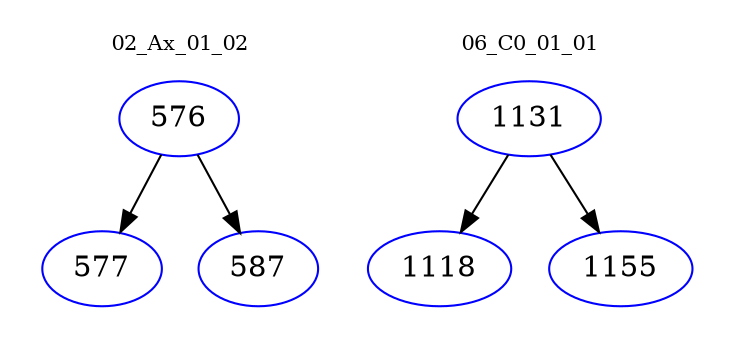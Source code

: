 digraph{
subgraph cluster_0 {
color = white
label = "02_Ax_01_02";
fontsize=10;
T0_576 [label="576", color="blue"]
T0_576 -> T0_577 [color="black"]
T0_577 [label="577", color="blue"]
T0_576 -> T0_587 [color="black"]
T0_587 [label="587", color="blue"]
}
subgraph cluster_1 {
color = white
label = "06_C0_01_01";
fontsize=10;
T1_1131 [label="1131", color="blue"]
T1_1131 -> T1_1118 [color="black"]
T1_1118 [label="1118", color="blue"]
T1_1131 -> T1_1155 [color="black"]
T1_1155 [label="1155", color="blue"]
}
}
